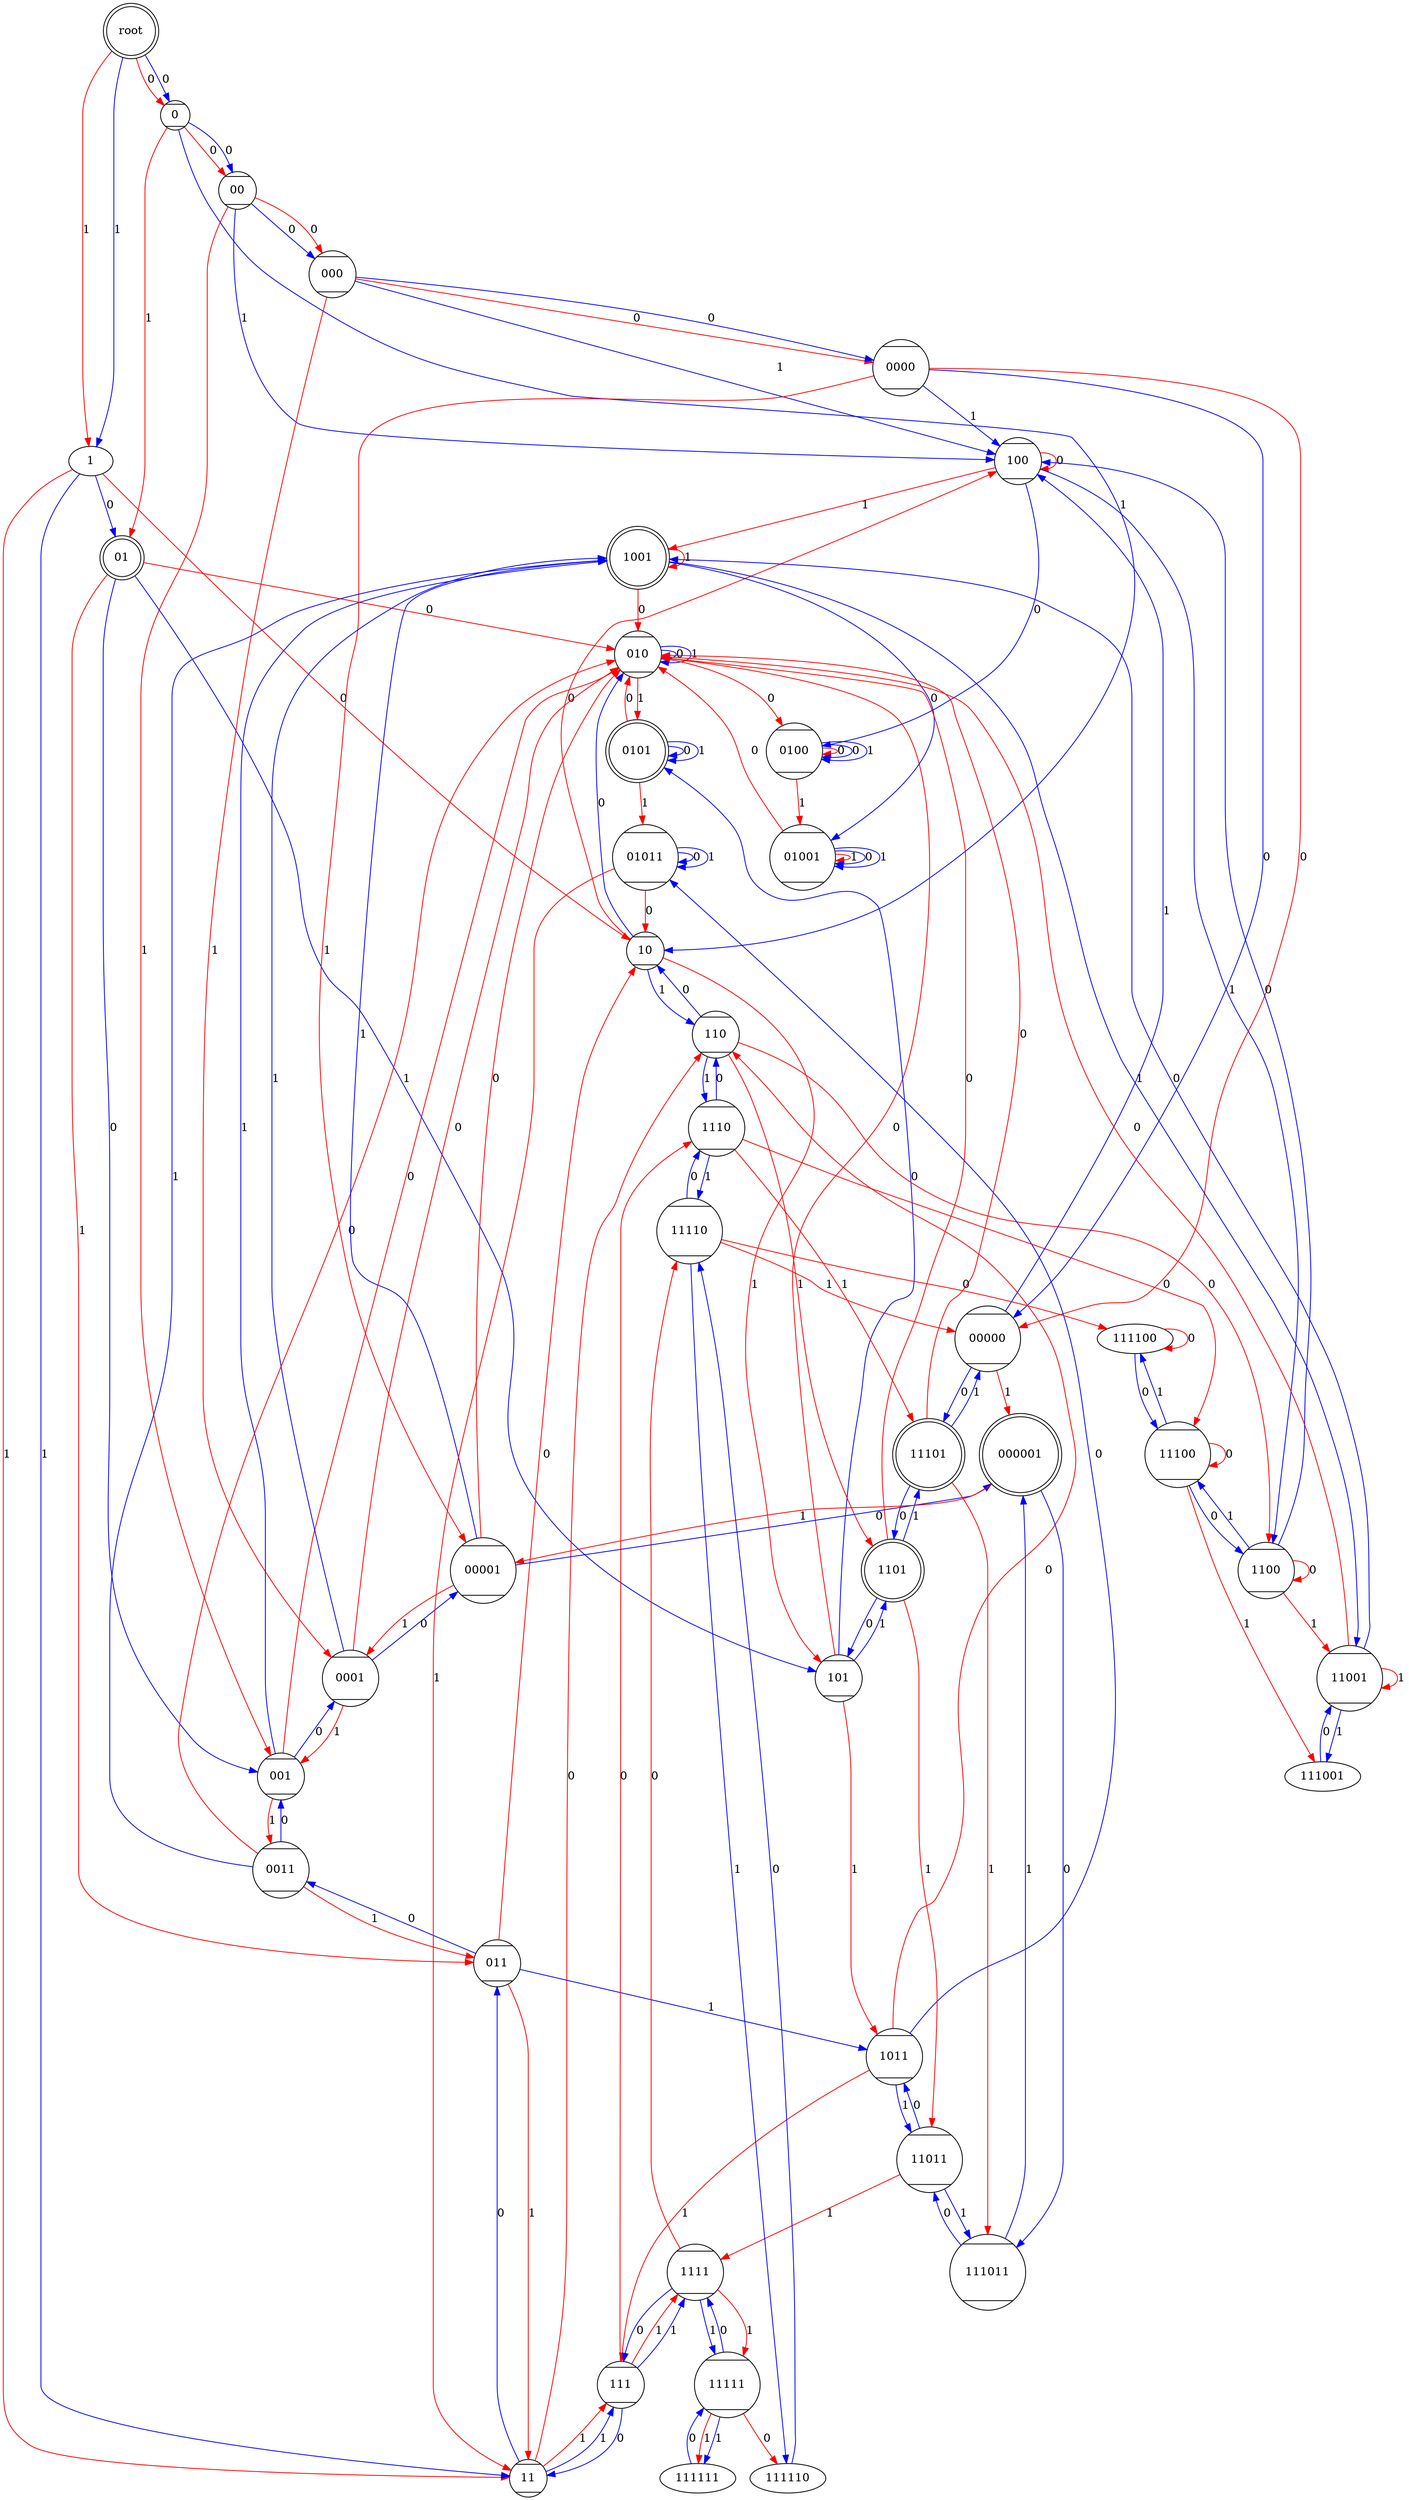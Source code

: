 digraph{ 
root  [shape = doublecircle]
0 [shape = Mcircle]
root -> 0 [color = red, label = 0] 
1
root -> 1 [color = red, label = 1] 
root -> 0 [color = blue, label = 0] 
root -> 1 [color = blue, label = 1] 
00 [shape = Mcircle]
0 -> 00 [color = red, label = 0] 
01 [shape = doublecircle]
0 -> 01 [color = red, label = 1] 
0 -> 00 [color = blue, label = 0] 
10 [shape = Mcircle]
0 -> 10 [color = blue, label = 1] 
1 -> 10 [color = red, label = 0] 
11 [shape = Mcircle]
1 -> 11 [color = red, label = 1] 
1 -> 01 [color = blue, label = 0] 
1 -> 11 [color = blue, label = 1] 
000 [shape = Mcircle]
00 -> 000 [color = red, label = 0] 
001 [shape = Mcircle]
00 -> 001 [color = red, label = 1] 
00 -> 000 [color = blue, label = 0] 
100 [shape = Mcircle]
00 -> 100 [color = blue, label = 1] 
010 [shape = Mcircle]
01 -> 010 [color = red, label = 0] 
011 [shape = Mcircle]
01 -> 011 [color = red, label = 1] 
01 -> 001 [color = blue, label = 0] 
101 [shape = Mcircle]
01 -> 101 [color = blue, label = 1] 
10 -> 100 [color = red, label = 0] 
10 -> 101 [color = red, label = 1] 
10 -> 010 [color = blue, label = 0] 
110 [shape = Mcircle]
10 -> 110 [color = blue, label = 1] 
11 -> 110 [color = red, label = 0] 
111 [shape = Mcircle]
11 -> 111 [color = red, label = 1] 
11 -> 011 [color = blue, label = 0] 
11 -> 111 [color = blue, label = 1] 
0000 [shape = Mcircle]
000 -> 0000 [color = red, label = 0] 
0001 [shape = Mcircle]
000 -> 0001 [color = red, label = 1] 
000 -> 0000 [color = blue, label = 0] 
000 -> 100 [color = blue, label = 1] 
001 -> 010 [color = red, label = 0] 
0011 [shape = Mcircle]
001 -> 0011 [color = red, label = 1] 
001 -> 0001 [color = blue, label = 0] 
1001 [shape = doublecircle]
001 -> 1001 [color = blue, label = 1] 
100 -> 100 [color = red, label = 0] 
100 -> 1001 [color = red, label = 1] 
0100 [shape = Mcircle]
100 -> 0100 [color = blue, label = 0] 
1100 [shape = Mcircle]
100 -> 1100 [color = blue, label = 1] 
010 -> 0100 [color = red, label = 0] 
0101 [shape = doublecircle]
010 -> 0101 [color = red, label = 1] 
010 -> 010 [color = blue, label = 0] 
010 -> 010 [color = blue, label = 1] 
011 -> 10 [color = red, label = 0] 
011 -> 11 [color = red, label = 1] 
011 -> 0011 [color = blue, label = 0] 
1011 [shape = Mcircle]
011 -> 1011 [color = blue, label = 1] 
101 -> 010 [color = red, label = 0] 
101 -> 1011 [color = red, label = 1] 
101 -> 0101 [color = blue, label = 0] 
1101 [shape = doublecircle]
101 -> 1101 [color = blue, label = 1] 
110 -> 1100 [color = red, label = 0] 
110 -> 1101 [color = red, label = 1] 
110 -> 10 [color = blue, label = 0] 
1110 [shape = Mcircle]
110 -> 1110 [color = blue, label = 1] 
111 -> 1110 [color = red, label = 0] 
1111 [shape = Mcircle]
111 -> 1111 [color = red, label = 1] 
111 -> 11 [color = blue, label = 0] 
111 -> 1111 [color = blue, label = 1] 
00000 [shape = Mcircle]
0000 -> 00000 [color = red, label = 0] 
00001 [shape = Mcircle]
0000 -> 00001 [color = red, label = 1] 
0000 -> 00000 [color = blue, label = 0] 
0000 -> 100 [color = blue, label = 1] 
0001 -> 010 [color = red, label = 0] 
0001 -> 001 [color = red, label = 1] 
0001 -> 00001 [color = blue, label = 0] 
0001 -> 1001 [color = blue, label = 1] 
0011 -> 010 [color = red, label = 0] 
0011 -> 011 [color = red, label = 1] 
0011 -> 001 [color = blue, label = 0] 
0011 -> 1001 [color = blue, label = 1] 
1001 -> 010 [color = red, label = 0] 
1001 -> 1001 [color = red, label = 1] 
01001 [shape = Mcircle]
1001 -> 01001 [color = blue, label = 0] 
11001 [shape = Mcircle]
1001 -> 11001 [color = blue, label = 1] 
0100 -> 0100 [color = red, label = 0] 
0100 -> 01001 [color = red, label = 1] 
0100 -> 0100 [color = blue, label = 0] 
0100 -> 0100 [color = blue, label = 1] 
1100 -> 1100 [color = red, label = 0] 
1100 -> 11001 [color = red, label = 1] 
1100 -> 100 [color = blue, label = 0] 
11100 [shape = Mcircle]
1100 -> 11100 [color = blue, label = 1] 
0101 -> 010 [color = red, label = 0] 
01011 [shape = Mcircle]
0101 -> 01011 [color = red, label = 1] 
0101 -> 0101 [color = blue, label = 0] 
0101 -> 0101 [color = blue, label = 1] 
1011 -> 110 [color = red, label = 0] 
1011 -> 111 [color = red, label = 1] 
1011 -> 01011 [color = blue, label = 0] 
11011 [shape = Mcircle]
1011 -> 11011 [color = blue, label = 1] 
1101 -> 010 [color = red, label = 0] 
1101 -> 11011 [color = red, label = 1] 
1101 -> 101 [color = blue, label = 0] 
11101 [shape = doublecircle]
1101 -> 11101 [color = blue, label = 1] 
1110 -> 11100 [color = red, label = 0] 
1110 -> 11101 [color = red, label = 1] 
1110 -> 110 [color = blue, label = 0] 
11110 [shape = Mcircle]
1110 -> 11110 [color = blue, label = 1] 
1111 -> 11110 [color = red, label = 0] 
11111 [shape = Mcircle]
1111 -> 11111 [color = red, label = 1] 
1111 -> 111 [color = blue, label = 0] 
1111 -> 11111 [color = blue, label = 1] 
000001 [shape = doublecircle]
00000 -> 000001 [color = red, label = 1] 
00000 -> 11101 [color = blue, label = 0] 
00000 -> 100 [color = blue, label = 1] 
00001 -> 010 [color = red, label = 0] 
00001 -> 0001 [color = red, label = 1] 
00001 -> 000001 [color = blue, label = 0] 
00001 -> 1001 [color = blue, label = 1] 
01001 -> 010 [color = red, label = 0] 
01001 -> 01001 [color = red, label = 1] 
01001 -> 01001 [color = blue, label = 0] 
01001 -> 01001 [color = blue, label = 1] 
11001 -> 010 [color = red, label = 0] 
11001 -> 11001 [color = red, label = 1] 
11001 -> 1001 [color = blue, label = 0] 
111001
11001 -> 111001 [color = blue, label = 1] 
11100 -> 11100 [color = red, label = 0] 
11100 -> 111001 [color = red, label = 1] 
11100 -> 1100 [color = blue, label = 0] 
111100
11100 -> 111100 [color = blue, label = 1] 
01011 -> 10 [color = red, label = 0] 
01011 -> 11 [color = red, label = 1] 
01011 -> 01011 [color = blue, label = 0] 
01011 -> 01011 [color = blue, label = 1] 
11011 -> 1111 [color = red, label = 1] 
11011 -> 1011 [color = blue, label = 0] 
111011 [shape = Mcircle]
11011 -> 111011 [color = blue, label = 1] 
11101 -> 010 [color = red, label = 0] 
11101 -> 111011 [color = red, label = 1] 
11101 -> 1101 [color = blue, label = 0] 
11101 -> 00000 [color = blue, label = 1] 
11110 -> 111100 [color = red, label = 0] 
11110 -> 00000 [color = red, label = 1] 
11110 -> 1110 [color = blue, label = 0] 
111110
11110 -> 111110 [color = blue, label = 1] 
11111 -> 111110 [color = red, label = 0] 
111111
11111 -> 111111 [color = red, label = 1] 
11111 -> 1111 [color = blue, label = 0] 
11111 -> 111111 [color = blue, label = 1] 
000001 -> 00001 [color = red, label = 1] 
000001 -> 111011 [color = blue, label = 0] 
111001 -> 11001 [color = blue, label = 0] 
111100 -> 111100 [color = red, label = 0] 
111100 -> 11100 [color = blue, label = 0] 
111011 -> 11011 [color = blue, label = 0] 
111011 -> 000001 [color = blue, label = 1] 
111110 -> 11110 [color = blue, label = 0] 
111111 -> 11111 [color = blue, label = 0] 
} 
